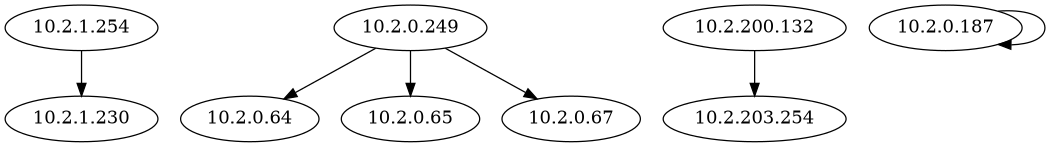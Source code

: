 digraph world {
size="7,7";
	"10.2.1.254" -> "10.2.1.230";
	"10.2.0.249" -> "10.2.0.64";
	"10.2.200.132" -> "10.2.203.254";
	"10.2.0.249" -> "10.2.0.65";
	"10.2.0.187" -> "10.2.0.187";
	"10.2.0.249" -> "10.2.0.67";
}
